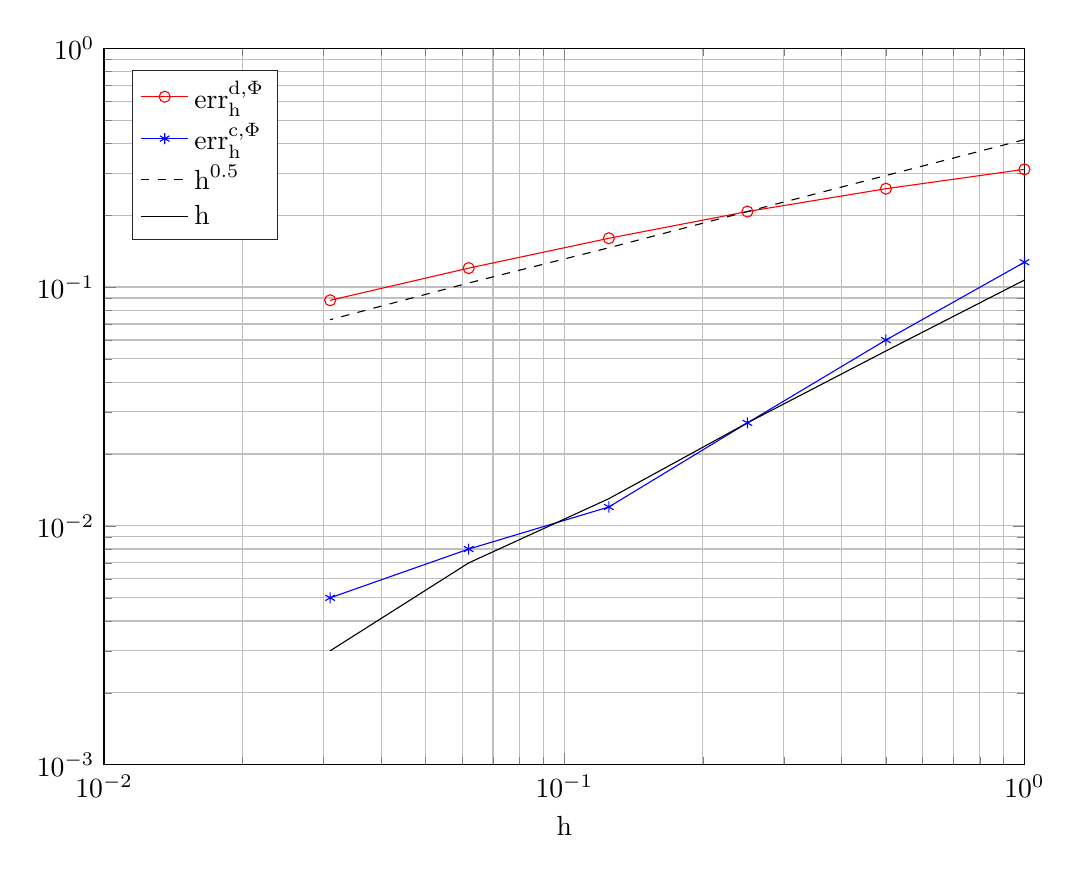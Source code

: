 % This file was created by matlab2tikz.
%
%The latest updates can be retrieved from
%  http://www.mathworks.com/matlabcentral/fileexchange/22022-matlab2tikz-matlab2tikz
%where you can also make suggestions and rate matlab2tikz.
%
\begin{tikzpicture}

\begin{axis}[%
width=4.602in,
height=3.583in,
at={(0.772in,0.484in)},
scale only axis,
xmode=log,
xmin=0.01,
xmax=1,
xminorticks=true,
xlabel={h},
xmajorgrids,
xminorgrids,
ymode=log,
ymin=0.001,
ymax=1,
yminorticks=true,
ymajorgrids,
yminorgrids,
axis background/.style={fill=white},
legend style={at={(0.03,0.97)},anchor=north west,legend cell align=left,align=left,draw=white!15!black}
]
\addplot [color=red,solid,mark=o,mark options={solid}]
  table[row sep=crcr]{%
1	0.311\\
0.5	0.258\\
0.25	0.207\\
0.125	0.16\\
0.062	0.12\\
0.031	0.088\\
};
\addlegendentry{$\text{err}_\text{h}^{\text{d,}\Phi}$};

\addplot [color=blue,solid,mark=asterisk,mark options={solid}]
  table[row sep=crcr]{%
1	0.127\\
0.5	0.06\\
0.25	0.027\\
0.125	0.012\\
0.062	0.008\\
0.031	0.005\\
};
\addlegendentry{$\text{err}_\text{h}^{\text{c,}\Phi}$};

\addplot [color=black,dashed]
  table[row sep=crcr]{%
1	0.414\\
0.5	0.293\\
0.25	0.207\\
0.125	0.146\\
0.062	0.104\\
0.031	0.073\\
};
\addlegendentry{$\text{h}^{\text{0.5}}$};

\addplot [color=black,solid]
  table[row sep=crcr]{%
1	0.107\\
0.5	0.054\\
0.25	0.027\\
0.125	0.013\\
0.062	0.007\\
0.031	0.003\\
};
\addlegendentry{h};

\end{axis}
\end{tikzpicture}%